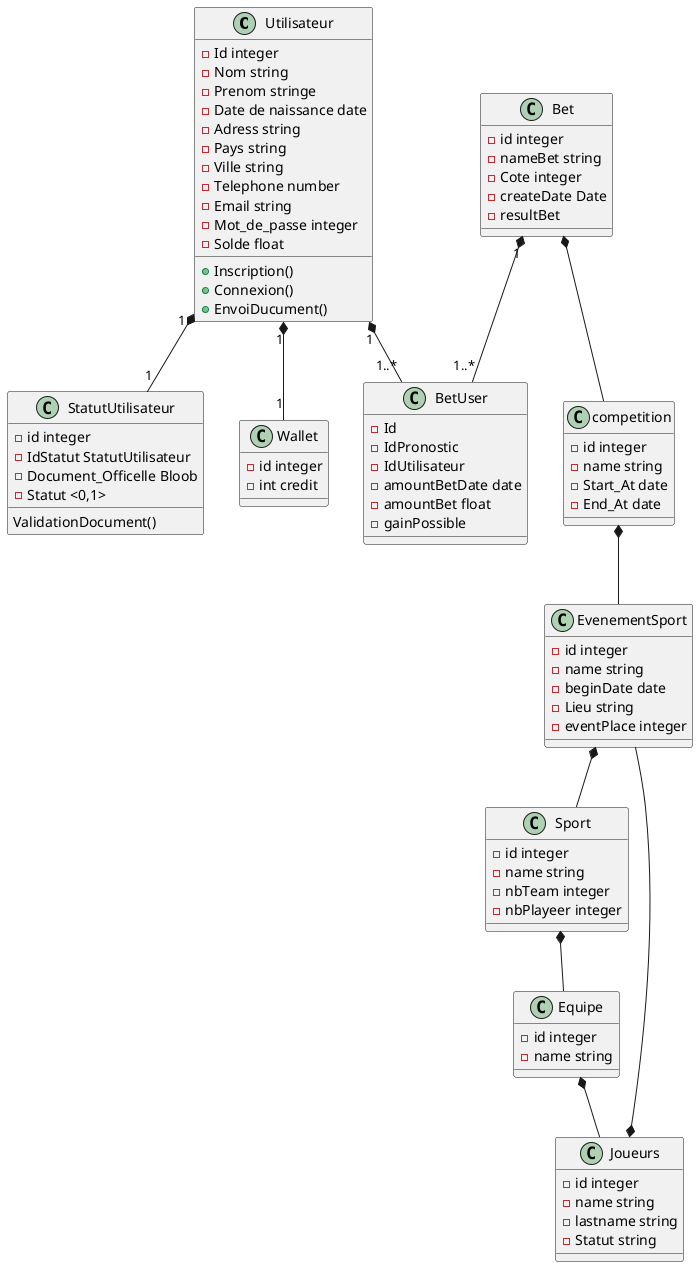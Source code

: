 @startuml

class Utilisateur {
    - Id integer
    - Nom string
    - Prenom stringe
    - Date de naissance date
    - Adress string
    - Pays string
    - Ville string
    - Telephone number
    - Email string
    - Mot_de_passe integer
    - Solde float

    + Inscription()
    + Connexion()
    + EnvoiDucument()
}
class StatutUtilisateur {
    - id integer
    - IdStatut StatutUtilisateur
    - Document_Officelle Bloob
    - Statut <0,1>

    ValidationDocument()
}

class Wallet {
    - id integer
    - int credit

}

class BetUser {
    - Id
    - IdPronostic
    - IdUtilisateur
    - amountBetDate date
    - amountBet float
    - gainPossible

}


class Bet {
    - id integer
    - nameBet string
    - Cote integer
    - createDate Date
    - resultBet
}

class EvenementSport {
    - id integer
    - name string
    - beginDate date
    - Lieu string
    - eventPlace integer
}

class competition {
    - id integer
    - name string
    - Start_At date
    - End_At date
}

class Sport {
    - id integer
    - name string
    - nbTeam integer
    - nbPlayeer integer
}

class Equipe {
    - id integer
    - name string

}
class Joueurs {
    - id integer
    - name string
    - lastname string
    - Statut string

}




Utilisateur "1" *-- "1" Wallet
Utilisateur "1" *-- "1" StatutUtilisateur
Bet "1" *-- "1..*" BetUser
Utilisateur "1" *-- "1..*" BetUser
Bet *-- competition
competition *-- EvenementSport
EvenementSport *-- Sport
Sport *-- Equipe
Equipe *-- Joueurs
Joueurs *-- EvenementSport



@enduml
